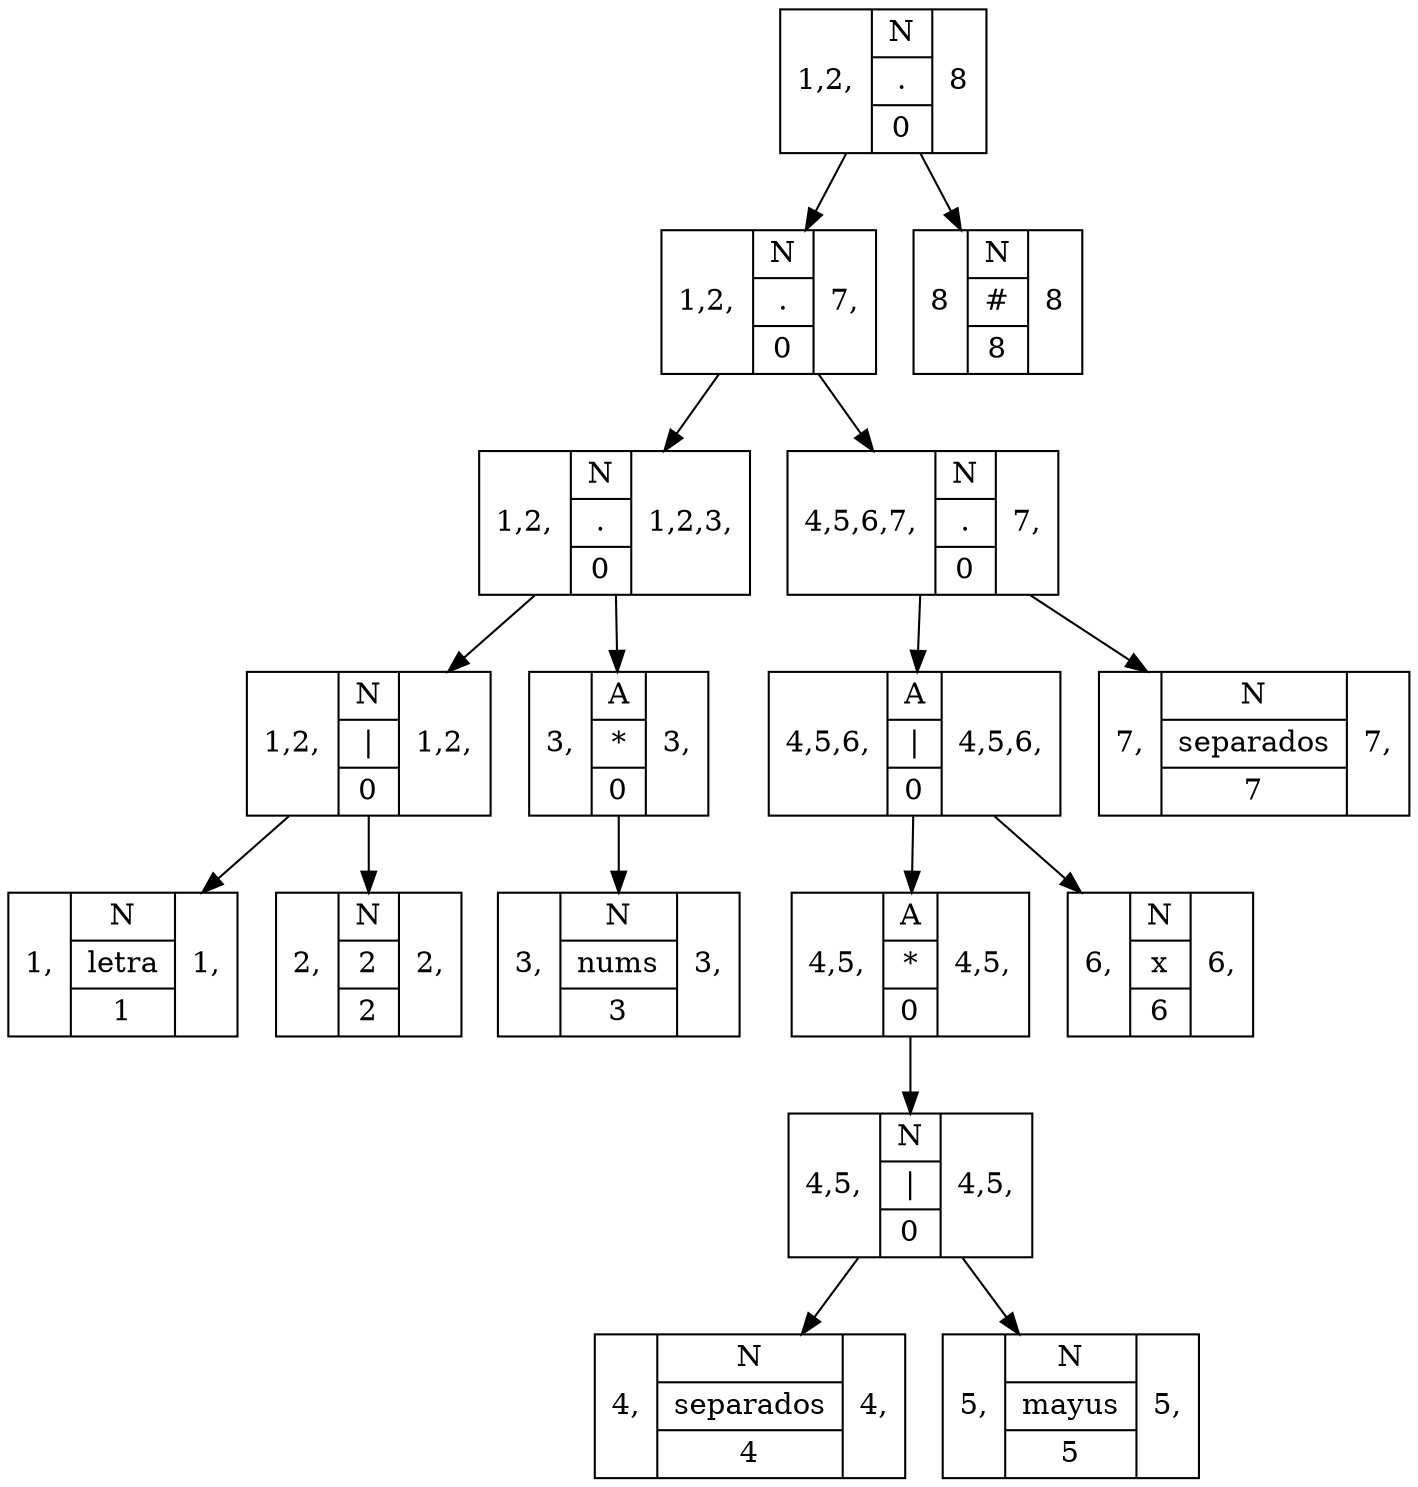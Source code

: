 digraph G{
rankdir=UD
node[shape=record]
concentrate=true
nodo24[ label = "1,2,|{N|.|0}|8"];
nodo22[ label = "1,2,|{N|.|0}|7,"];
nodo13[ label = "1,2,|{N|.|0}|1,2,3,"];
nodo10[ label = "1,2,|{N|\||0}|1,2,"];
nodo8[ label = "1,|{N|letra|1}|1,"];
nodo10->nodo8
nodo9[ label = "2,|{N|2|2}|2,"];
nodo10->nodo9
nodo13->nodo10
nodo12[ label = "3,|{A|*|0}|3,"];
nodo11[ label = "3,|{N|nums|3}|3,"];
nodo12->nodo11
nodo13->nodo12
nodo22->nodo13
nodo21[ label = "4,5,6,7,|{N|.|0}|7,"];
nodo19[ label = "4,5,6,|{A|\||0}|4,5,6,"];
nodo17[ label = "4,5,|{A|*|0}|4,5,"];
nodo16[ label = "4,5,|{N|\||0}|4,5,"];
nodo14[ label = "4,|{N|separados|4}|4,"];
nodo16->nodo14
nodo15[ label = "5,|{N|mayus|5}|5,"];
nodo16->nodo15
nodo17->nodo16
nodo19->nodo17
nodo18[ label = "6,|{N|x|6}|6,"];
nodo19->nodo18
nodo21->nodo19
nodo20[ label = "7,|{N|separados|7}|7,"];
nodo21->nodo20
nodo22->nodo21
nodo24->nodo22
nodo23[ label = "8|{N|#|8}|8"];
nodo24->nodo23

}
